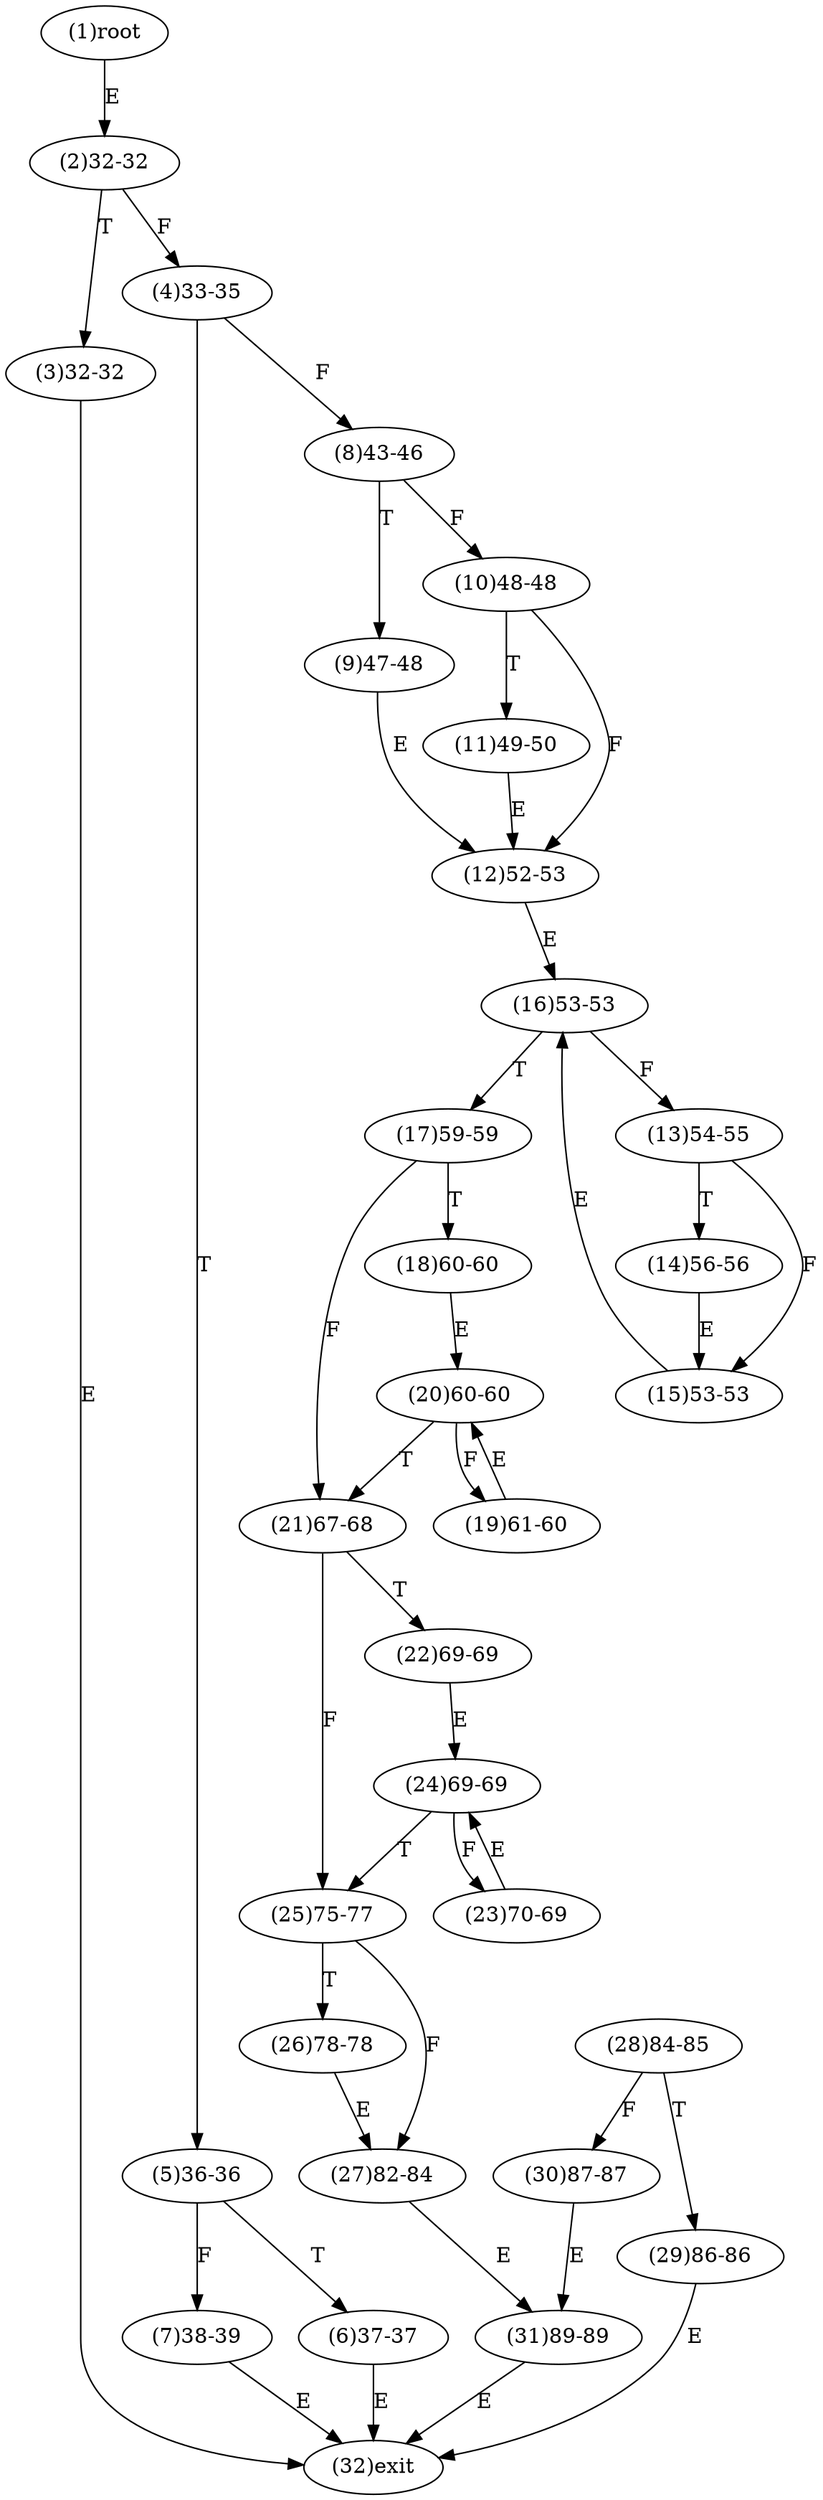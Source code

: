 digraph "" { 
1[ label="(1)root"];
2[ label="(2)32-32"];
3[ label="(3)32-32"];
4[ label="(4)33-35"];
5[ label="(5)36-36"];
6[ label="(6)37-37"];
7[ label="(7)38-39"];
8[ label="(8)43-46"];
9[ label="(9)47-48"];
10[ label="(10)48-48"];
11[ label="(11)49-50"];
12[ label="(12)52-53"];
13[ label="(13)54-55"];
14[ label="(14)56-56"];
15[ label="(15)53-53"];
17[ label="(17)59-59"];
16[ label="(16)53-53"];
19[ label="(19)61-60"];
18[ label="(18)60-60"];
21[ label="(21)67-68"];
20[ label="(20)60-60"];
23[ label="(23)70-69"];
22[ label="(22)69-69"];
25[ label="(25)75-77"];
24[ label="(24)69-69"];
27[ label="(27)82-84"];
26[ label="(26)78-78"];
29[ label="(29)86-86"];
28[ label="(28)84-85"];
31[ label="(31)89-89"];
30[ label="(30)87-87"];
32[ label="(32)exit"];
1->2[ label="E"];
2->4[ label="F"];
2->3[ label="T"];
3->32[ label="E"];
4->8[ label="F"];
4->5[ label="T"];
5->7[ label="F"];
5->6[ label="T"];
6->32[ label="E"];
7->32[ label="E"];
8->10[ label="F"];
8->9[ label="T"];
9->12[ label="E"];
10->12[ label="F"];
10->11[ label="T"];
11->12[ label="E"];
12->16[ label="E"];
13->15[ label="F"];
13->14[ label="T"];
14->15[ label="E"];
15->16[ label="E"];
16->13[ label="F"];
16->17[ label="T"];
17->21[ label="F"];
17->18[ label="T"];
18->20[ label="E"];
19->20[ label="E"];
20->19[ label="F"];
20->21[ label="T"];
21->25[ label="F"];
21->22[ label="T"];
22->24[ label="E"];
23->24[ label="E"];
24->23[ label="F"];
24->25[ label="T"];
25->27[ label="F"];
25->26[ label="T"];
26->27[ label="E"];
27->31[ label="E"];
28->30[ label="F"];
28->29[ label="T"];
29->32[ label="E"];
30->31[ label="E"];
31->32[ label="E"];
}